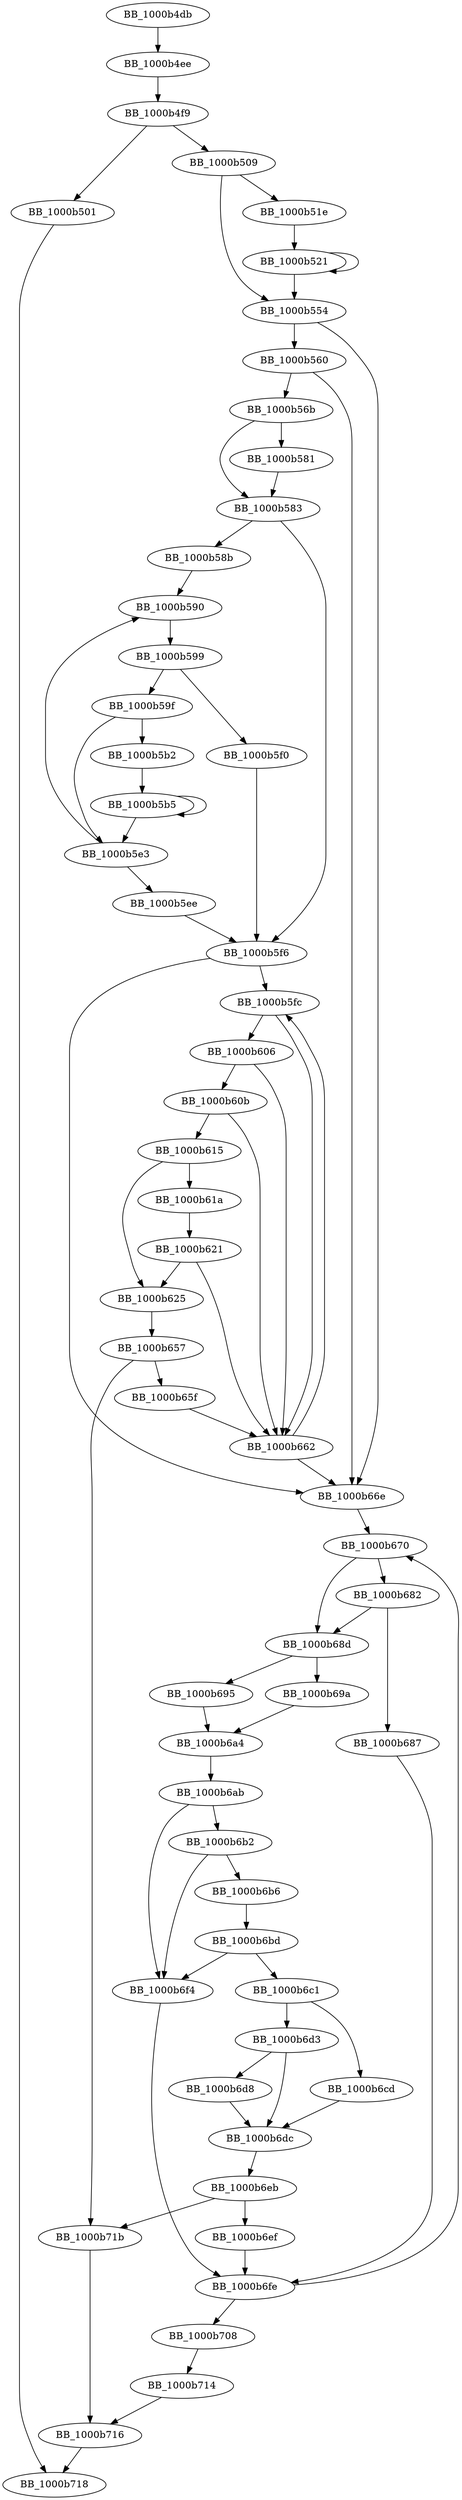 DiGraph __ioinit{
BB_1000b4db->BB_1000b4ee
BB_1000b4ee->BB_1000b4f9
BB_1000b4f9->BB_1000b501
BB_1000b4f9->BB_1000b509
BB_1000b501->BB_1000b718
BB_1000b509->BB_1000b51e
BB_1000b509->BB_1000b554
BB_1000b51e->BB_1000b521
BB_1000b521->BB_1000b521
BB_1000b521->BB_1000b554
BB_1000b554->BB_1000b560
BB_1000b554->BB_1000b66e
BB_1000b560->BB_1000b56b
BB_1000b560->BB_1000b66e
BB_1000b56b->BB_1000b581
BB_1000b56b->BB_1000b583
BB_1000b581->BB_1000b583
BB_1000b583->BB_1000b58b
BB_1000b583->BB_1000b5f6
BB_1000b58b->BB_1000b590
BB_1000b590->BB_1000b599
BB_1000b599->BB_1000b59f
BB_1000b599->BB_1000b5f0
BB_1000b59f->BB_1000b5b2
BB_1000b59f->BB_1000b5e3
BB_1000b5b2->BB_1000b5b5
BB_1000b5b5->BB_1000b5b5
BB_1000b5b5->BB_1000b5e3
BB_1000b5e3->BB_1000b590
BB_1000b5e3->BB_1000b5ee
BB_1000b5ee->BB_1000b5f6
BB_1000b5f0->BB_1000b5f6
BB_1000b5f6->BB_1000b5fc
BB_1000b5f6->BB_1000b66e
BB_1000b5fc->BB_1000b606
BB_1000b5fc->BB_1000b662
BB_1000b606->BB_1000b60b
BB_1000b606->BB_1000b662
BB_1000b60b->BB_1000b615
BB_1000b60b->BB_1000b662
BB_1000b615->BB_1000b61a
BB_1000b615->BB_1000b625
BB_1000b61a->BB_1000b621
BB_1000b621->BB_1000b625
BB_1000b621->BB_1000b662
BB_1000b625->BB_1000b657
BB_1000b657->BB_1000b65f
BB_1000b657->BB_1000b71b
BB_1000b65f->BB_1000b662
BB_1000b662->BB_1000b5fc
BB_1000b662->BB_1000b66e
BB_1000b66e->BB_1000b670
BB_1000b670->BB_1000b682
BB_1000b670->BB_1000b68d
BB_1000b682->BB_1000b687
BB_1000b682->BB_1000b68d
BB_1000b687->BB_1000b6fe
BB_1000b68d->BB_1000b695
BB_1000b68d->BB_1000b69a
BB_1000b695->BB_1000b6a4
BB_1000b69a->BB_1000b6a4
BB_1000b6a4->BB_1000b6ab
BB_1000b6ab->BB_1000b6b2
BB_1000b6ab->BB_1000b6f4
BB_1000b6b2->BB_1000b6b6
BB_1000b6b2->BB_1000b6f4
BB_1000b6b6->BB_1000b6bd
BB_1000b6bd->BB_1000b6c1
BB_1000b6bd->BB_1000b6f4
BB_1000b6c1->BB_1000b6cd
BB_1000b6c1->BB_1000b6d3
BB_1000b6cd->BB_1000b6dc
BB_1000b6d3->BB_1000b6d8
BB_1000b6d3->BB_1000b6dc
BB_1000b6d8->BB_1000b6dc
BB_1000b6dc->BB_1000b6eb
BB_1000b6eb->BB_1000b6ef
BB_1000b6eb->BB_1000b71b
BB_1000b6ef->BB_1000b6fe
BB_1000b6f4->BB_1000b6fe
BB_1000b6fe->BB_1000b670
BB_1000b6fe->BB_1000b708
BB_1000b708->BB_1000b714
BB_1000b714->BB_1000b716
BB_1000b716->BB_1000b718
BB_1000b71b->BB_1000b716
}
